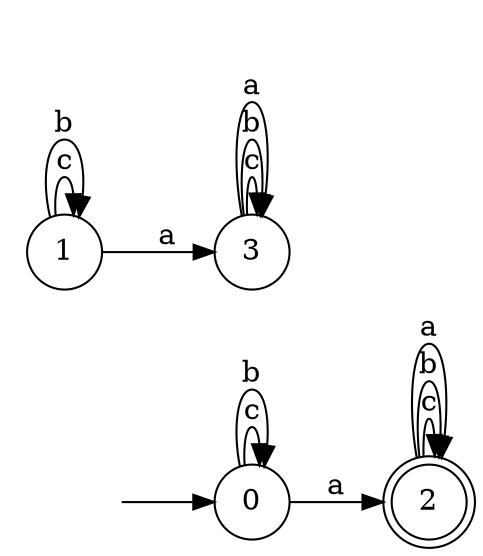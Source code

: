 digraph {
  rankdir=LR;
  0 [label="0", shape = circle];
  0 -> 0 [label="c"];
  0 -> 0 [label="b"];
  0 -> 2 [label="a"];
  1 [label="1", shape = circle];
  1 -> 1 [label="c"];
  1 -> 1 [label="b"];
  1 -> 3 [label="a"];
  2 [label="2", shape = doublecircle];
  2 -> 2 [label="c"];
  2 -> 2 [label="b"];
  2 -> 2 [label="a"];
  3 [label="3", shape = circle];
  3 -> 3 [label="c"];
  3 -> 3 [label="b"];
  3 -> 3 [label="a"];
  4 [label="", shape = plaintext];
  4 -> 0 [label=""];
}
